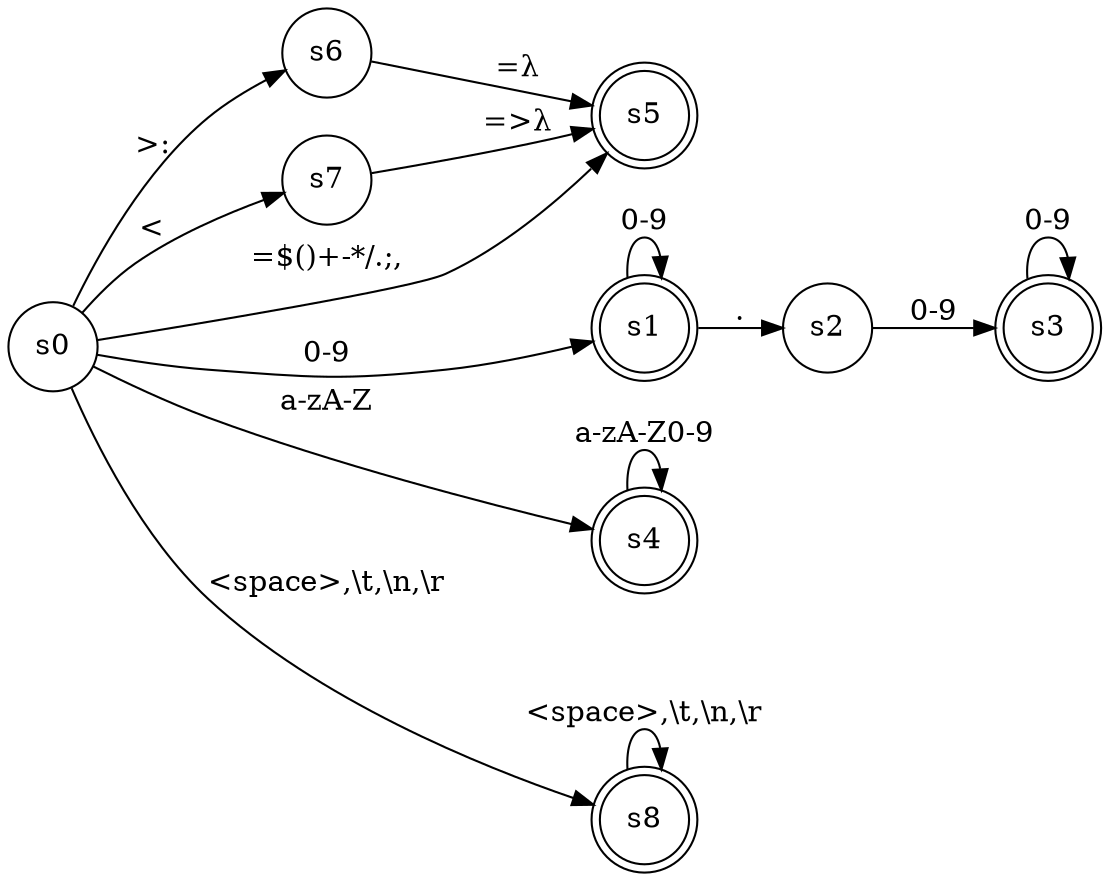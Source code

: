 digraph G {
    rankdir = LR

    node [shape=circle]; s0 s2 s6 s7
    node [shape=doublecircle]

    edge []

    {rank = same; s1; s4; s5; s8}

    s0 -> s1 [label="0-9"]
    s1 -> s1 [label="0-9"]
    s1 -> s2 [label="."]
    s2 -> s3 [label="0-9"]
    s3 -> s3 [label="0-9"]

    s0 -> s4 [label="a-zA-Z"]
    s4 -> s4 [label="a-zA-Z0-9"]

    s0 -> s5 [label="=$()+-*/.;,"]

    s0 -> s6 [label=">:"]
    s6 -> s5 [label="=λ"]

    s0 -> s7 [label="<"]
    s7 -> s5 [label="=>λ"]

    s0 -> s8 -> s8 [label="\n\n<space>,\\t,\\n,\\r"]
}
